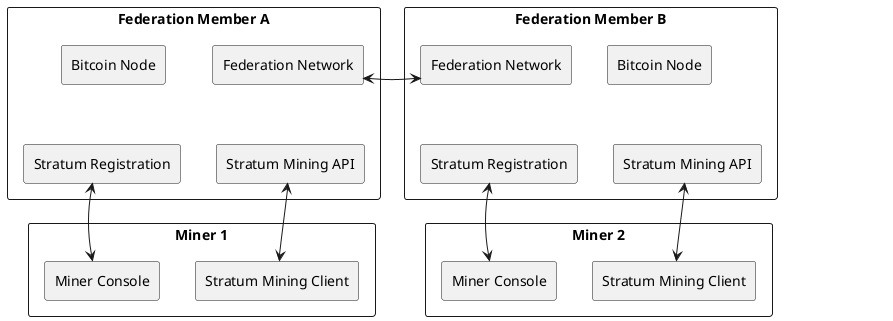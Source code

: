@startuml

skinparam componentStyle rectangle

[component]

component "Federation Member A" {
	component btc.a [
	Bitcoin Node
	]
	component sreg.a [
	Stratum Registration
	]
 	component smine.a [
	Stratum Mining API
	]
	component fnet.a [
	Federation Network
	]
}

sreg.a -[hidden]> smine.a
btc.a -[hidden]> fnet.a
btc.a --[hidden]> sreg.a

component "Federation Member B" {
	component btc.b [
	Bitcoin Node
	]
	component sreg.b [
	Stratum Registration
	]
 	component smine.b [
	Stratum Mining API
	]
	component fnet.b [
	Federation Network
	]
}

sreg.b -[hidden]> smine.b
fnet.b -[hidden]> btc.b
btc.b --[hidden]> sreg.b

component "Miner 1" {
	component scli.1 [
	Miner Console
	]
	component sclient.1 [
	Stratum Mining Client
	]
}

component "Miner 2" {
	component scli.2 [
	Miner Console
	]
	component sclient.2 [
	Stratum Mining Client
	]
}

fnet.a <-> fnet.b

sreg.a <--> scli.1
sreg.b <--> scli.2

smine.a <--> sclient.1

smine.b <--> sclient.2

scli.1 -[hidden]> sclient.1
scli.2 -[hidden]> sclient.2

sreg.a <--[hidden]> scli.1
sreg.b <--[hidden]> scli.2

hide @unlinked
@enduml

